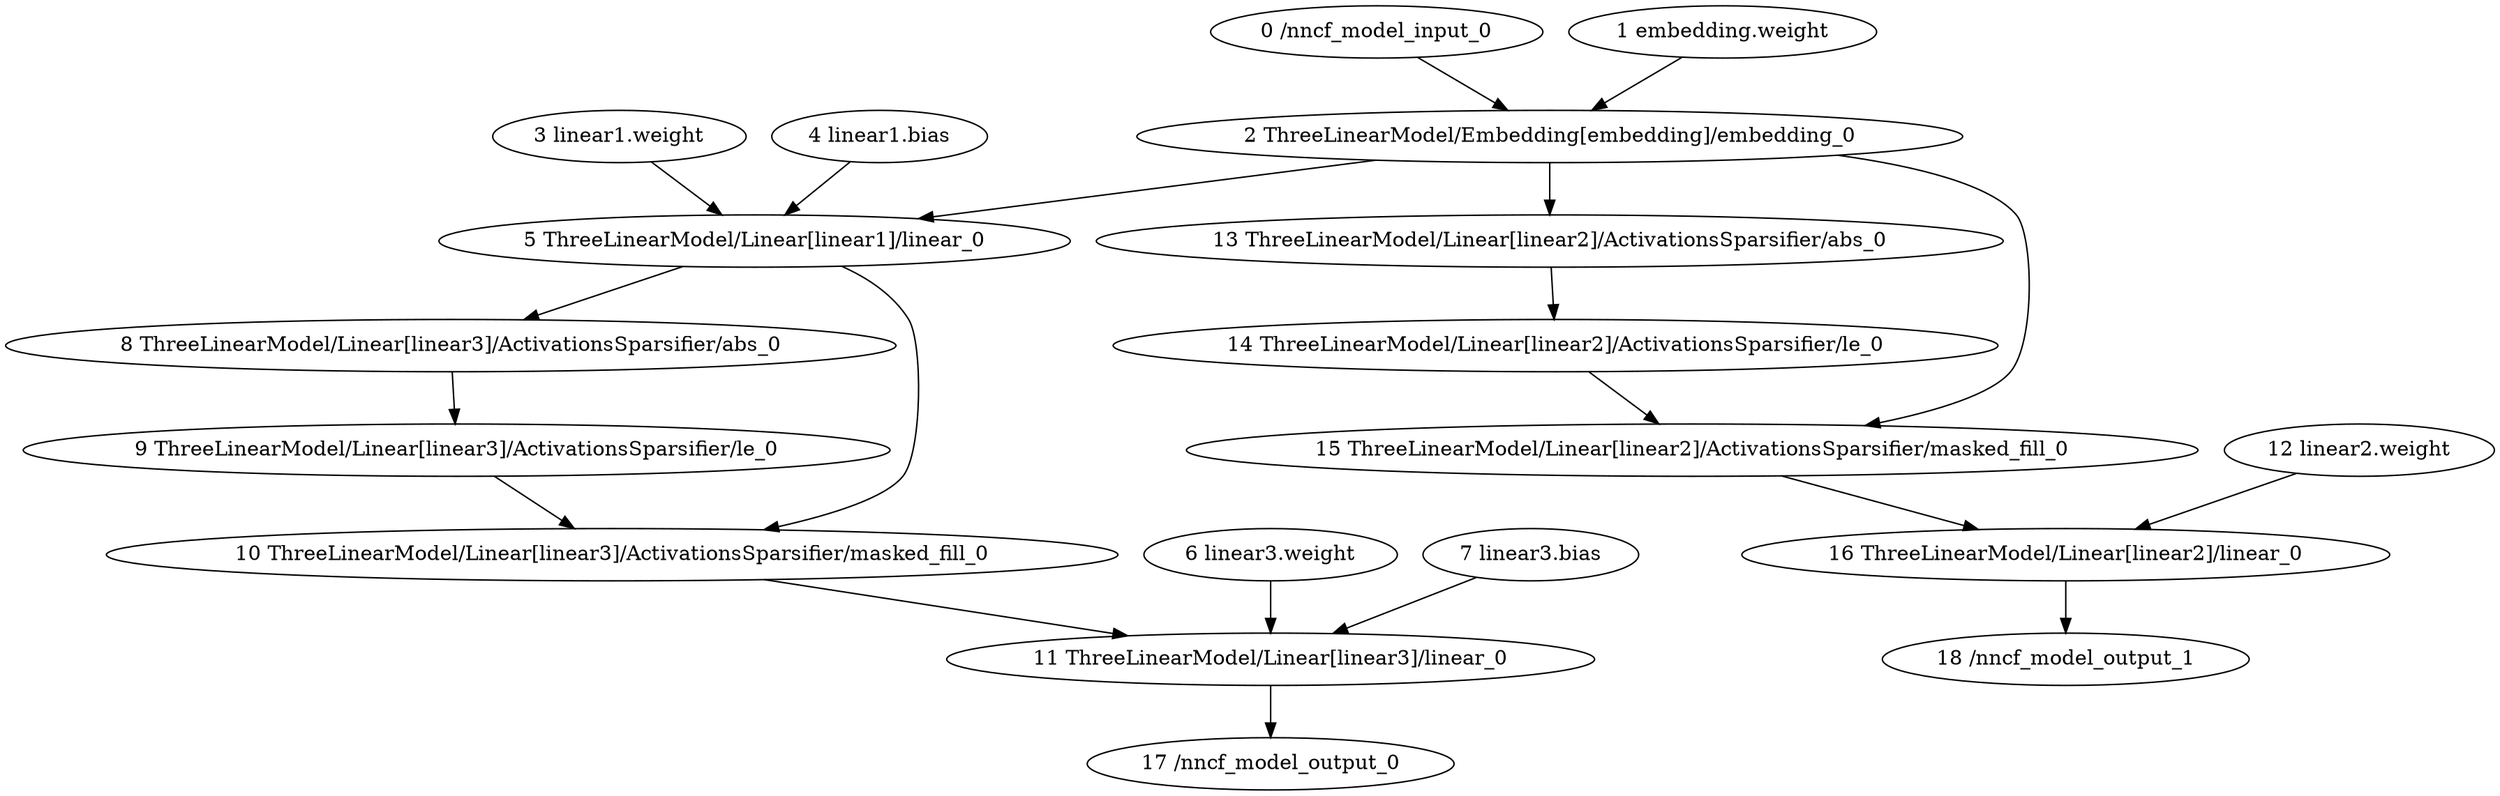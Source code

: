 strict digraph  {
"0 /nncf_model_input_0" [id=0, type=nncf_model_input];
"1 embedding.weight" [id=1, type=nncf_model_const];
"2 ThreeLinearModel/Embedding[embedding]/embedding_0" [id=2, type=embedding];
"3 linear1.weight" [id=3, type=nncf_model_const];
"4 linear1.bias" [id=4, type=nncf_model_const];
"5 ThreeLinearModel/Linear[linear1]/linear_0" [id=5, type=linear];
"6 linear3.weight" [id=6, type=nncf_model_const];
"7 linear3.bias" [id=7, type=nncf_model_const];
"8 ThreeLinearModel/Linear[linear3]/ActivationsSparsifier/abs_0" [id=8, type=abs];
"9 ThreeLinearModel/Linear[linear3]/ActivationsSparsifier/le_0" [id=9, type=le];
"10 ThreeLinearModel/Linear[linear3]/ActivationsSparsifier/masked_fill_0" [id=10, type=masked_fill];
"11 ThreeLinearModel/Linear[linear3]/linear_0" [id=11, type=linear];
"12 linear2.weight" [id=12, type=nncf_model_const];
"13 ThreeLinearModel/Linear[linear2]/ActivationsSparsifier/abs_0" [id=13, type=abs];
"14 ThreeLinearModel/Linear[linear2]/ActivationsSparsifier/le_0" [id=14, type=le];
"15 ThreeLinearModel/Linear[linear2]/ActivationsSparsifier/masked_fill_0" [id=15, type=masked_fill];
"16 ThreeLinearModel/Linear[linear2]/linear_0" [id=16, type=linear];
"17 /nncf_model_output_0" [id=17, type=nncf_model_output];
"18 /nncf_model_output_1" [id=18, type=nncf_model_output];
"0 /nncf_model_input_0" -> "2 ThreeLinearModel/Embedding[embedding]/embedding_0";
"1 embedding.weight" -> "2 ThreeLinearModel/Embedding[embedding]/embedding_0";
"2 ThreeLinearModel/Embedding[embedding]/embedding_0" -> "5 ThreeLinearModel/Linear[linear1]/linear_0";
"2 ThreeLinearModel/Embedding[embedding]/embedding_0" -> "13 ThreeLinearModel/Linear[linear2]/ActivationsSparsifier/abs_0";
"2 ThreeLinearModel/Embedding[embedding]/embedding_0" -> "15 ThreeLinearModel/Linear[linear2]/ActivationsSparsifier/masked_fill_0";
"3 linear1.weight" -> "5 ThreeLinearModel/Linear[linear1]/linear_0";
"4 linear1.bias" -> "5 ThreeLinearModel/Linear[linear1]/linear_0";
"5 ThreeLinearModel/Linear[linear1]/linear_0" -> "8 ThreeLinearModel/Linear[linear3]/ActivationsSparsifier/abs_0";
"5 ThreeLinearModel/Linear[linear1]/linear_0" -> "10 ThreeLinearModel/Linear[linear3]/ActivationsSparsifier/masked_fill_0";
"6 linear3.weight" -> "11 ThreeLinearModel/Linear[linear3]/linear_0";
"7 linear3.bias" -> "11 ThreeLinearModel/Linear[linear3]/linear_0";
"8 ThreeLinearModel/Linear[linear3]/ActivationsSparsifier/abs_0" -> "9 ThreeLinearModel/Linear[linear3]/ActivationsSparsifier/le_0";
"9 ThreeLinearModel/Linear[linear3]/ActivationsSparsifier/le_0" -> "10 ThreeLinearModel/Linear[linear3]/ActivationsSparsifier/masked_fill_0";
"10 ThreeLinearModel/Linear[linear3]/ActivationsSparsifier/masked_fill_0" -> "11 ThreeLinearModel/Linear[linear3]/linear_0";
"11 ThreeLinearModel/Linear[linear3]/linear_0" -> "17 /nncf_model_output_0";
"12 linear2.weight" -> "16 ThreeLinearModel/Linear[linear2]/linear_0";
"13 ThreeLinearModel/Linear[linear2]/ActivationsSparsifier/abs_0" -> "14 ThreeLinearModel/Linear[linear2]/ActivationsSparsifier/le_0";
"14 ThreeLinearModel/Linear[linear2]/ActivationsSparsifier/le_0" -> "15 ThreeLinearModel/Linear[linear2]/ActivationsSparsifier/masked_fill_0";
"15 ThreeLinearModel/Linear[linear2]/ActivationsSparsifier/masked_fill_0" -> "16 ThreeLinearModel/Linear[linear2]/linear_0";
"16 ThreeLinearModel/Linear[linear2]/linear_0" -> "18 /nncf_model_output_1";
}
